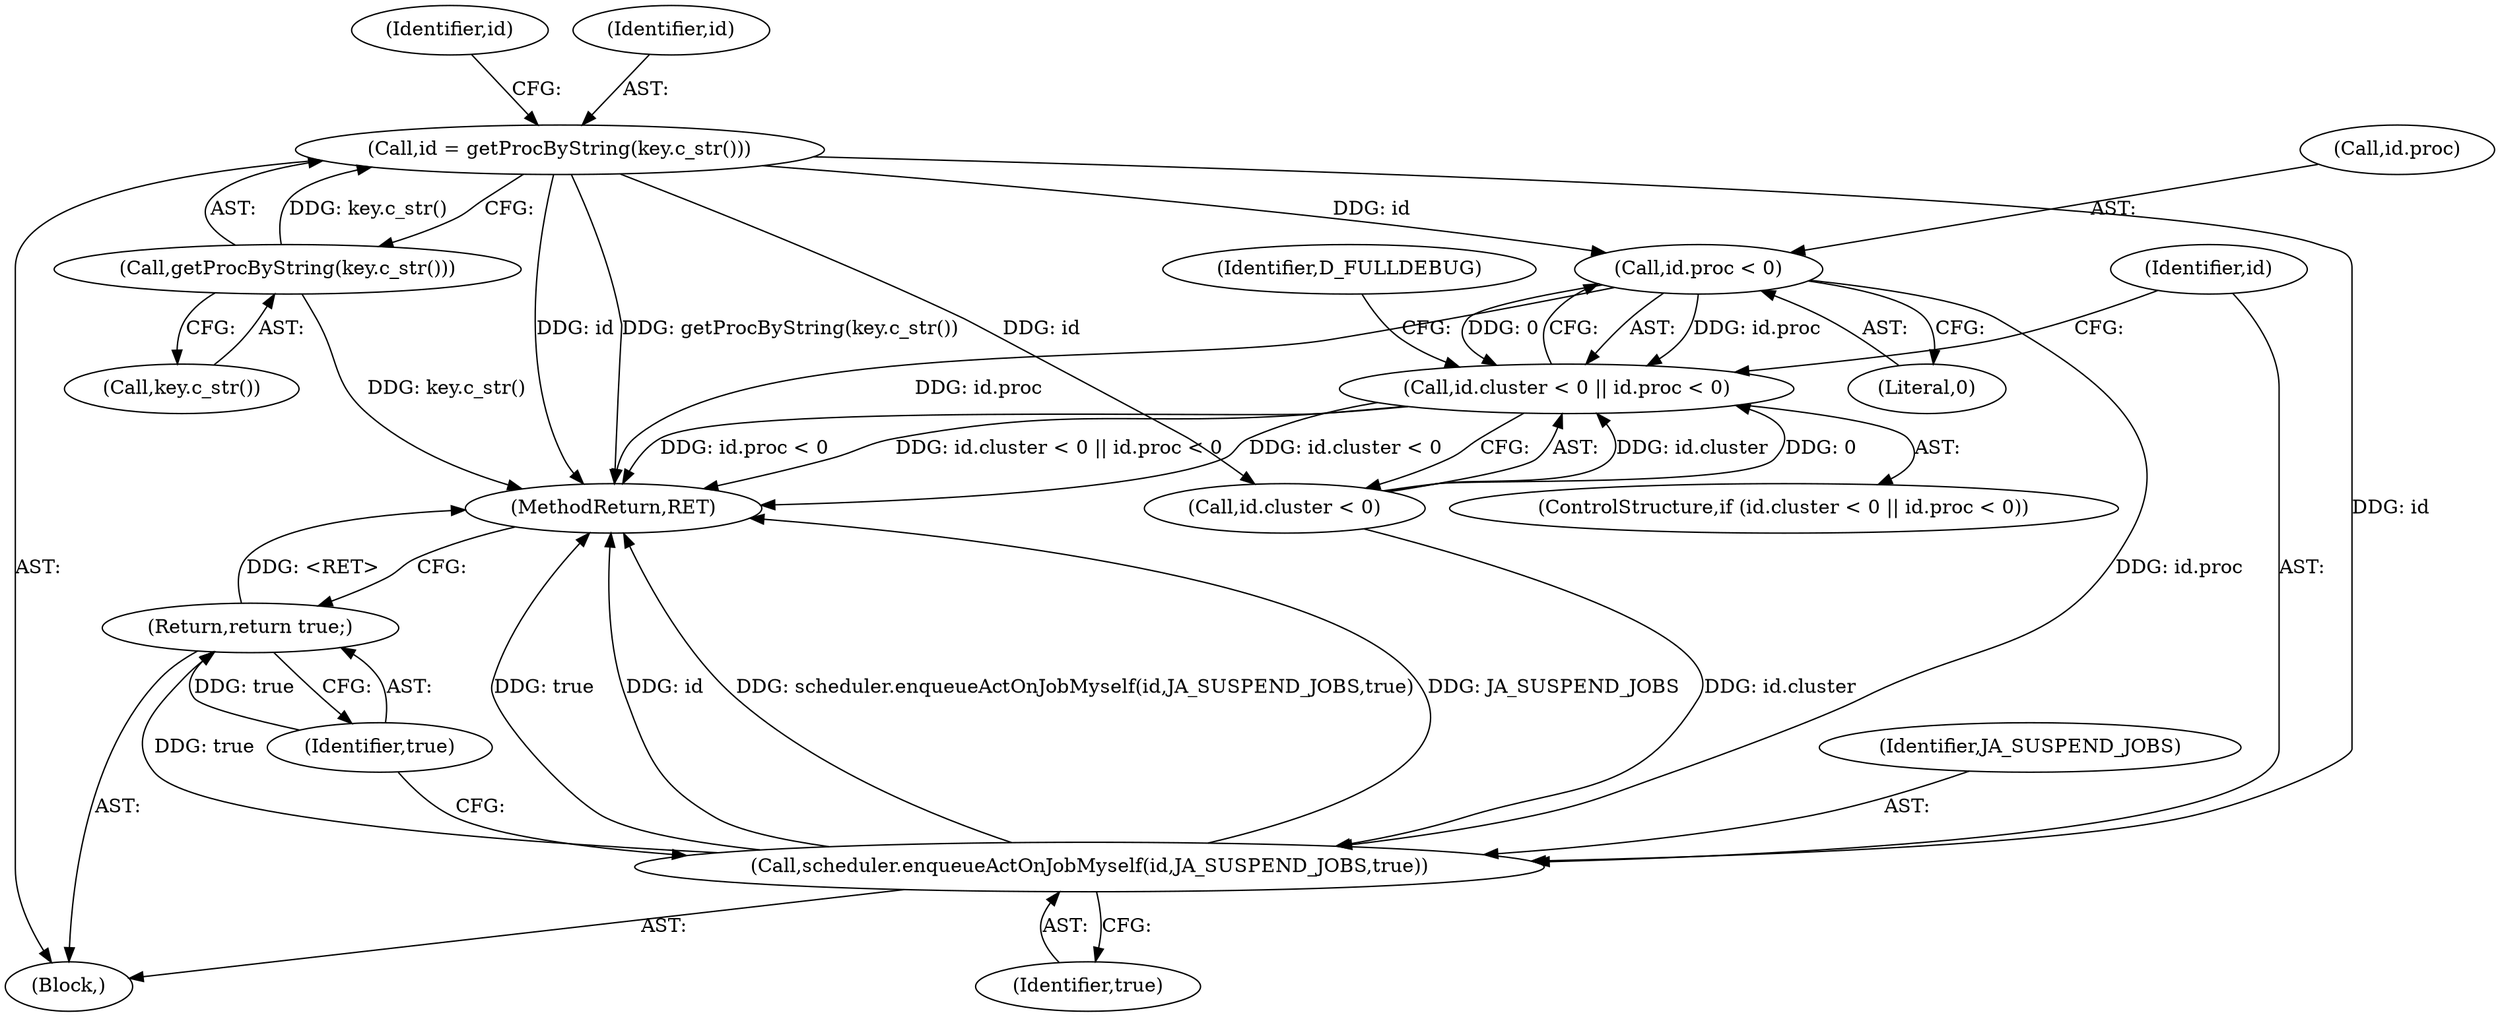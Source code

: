 digraph "1_htcondor_8f9b304c4f6c0a98dafa61b2c0e4beb3b70e4c84_5@del" {
"1000118" [label="(Call,id.proc < 0)"];
"1000107" [label="(Call,id = getProcByString(key.c_str()))"];
"1000109" [label="(Call,getProcByString(key.c_str()))"];
"1000112" [label="(Call,id.cluster < 0 || id.proc < 0)"];
"1000133" [label="(Call,scheduler.enqueueActOnJobMyself(id,JA_SUSPEND_JOBS,true))"];
"1000137" [label="(Return,return true;)"];
"1000115" [label="(Identifier,id)"];
"1000137" [label="(Return,return true;)"];
"1000105" [label="(Block,)"];
"1000125" [label="(Identifier,D_FULLDEBUG)"];
"1000111" [label="(ControlStructure,if (id.cluster < 0 || id.proc < 0))"];
"1000136" [label="(Identifier,true)"];
"1000107" [label="(Call,id = getProcByString(key.c_str()))"];
"1000118" [label="(Call,id.proc < 0)"];
"1000134" [label="(Identifier,id)"];
"1000119" [label="(Call,id.proc)"];
"1000108" [label="(Identifier,id)"];
"1000122" [label="(Literal,0)"];
"1000113" [label="(Call,id.cluster < 0)"];
"1000109" [label="(Call,getProcByString(key.c_str()))"];
"1000112" [label="(Call,id.cluster < 0 || id.proc < 0)"];
"1000110" [label="(Call,key.c_str())"];
"1000133" [label="(Call,scheduler.enqueueActOnJobMyself(id,JA_SUSPEND_JOBS,true))"];
"1000135" [label="(Identifier,JA_SUSPEND_JOBS)"];
"1000138" [label="(Identifier,true)"];
"1000139" [label="(MethodReturn,RET)"];
"1000118" -> "1000112"  [label="AST: "];
"1000118" -> "1000122"  [label="CFG: "];
"1000119" -> "1000118"  [label="AST: "];
"1000122" -> "1000118"  [label="AST: "];
"1000112" -> "1000118"  [label="CFG: "];
"1000118" -> "1000139"  [label="DDG: id.proc"];
"1000118" -> "1000112"  [label="DDG: id.proc"];
"1000118" -> "1000112"  [label="DDG: 0"];
"1000107" -> "1000118"  [label="DDG: id"];
"1000118" -> "1000133"  [label="DDG: id.proc"];
"1000107" -> "1000105"  [label="AST: "];
"1000107" -> "1000109"  [label="CFG: "];
"1000108" -> "1000107"  [label="AST: "];
"1000109" -> "1000107"  [label="AST: "];
"1000115" -> "1000107"  [label="CFG: "];
"1000107" -> "1000139"  [label="DDG: id"];
"1000107" -> "1000139"  [label="DDG: getProcByString(key.c_str())"];
"1000109" -> "1000107"  [label="DDG: key.c_str()"];
"1000107" -> "1000113"  [label="DDG: id"];
"1000107" -> "1000133"  [label="DDG: id"];
"1000109" -> "1000110"  [label="CFG: "];
"1000110" -> "1000109"  [label="AST: "];
"1000109" -> "1000139"  [label="DDG: key.c_str()"];
"1000112" -> "1000111"  [label="AST: "];
"1000112" -> "1000113"  [label="CFG: "];
"1000113" -> "1000112"  [label="AST: "];
"1000125" -> "1000112"  [label="CFG: "];
"1000134" -> "1000112"  [label="CFG: "];
"1000112" -> "1000139"  [label="DDG: id.proc < 0"];
"1000112" -> "1000139"  [label="DDG: id.cluster < 0 || id.proc < 0"];
"1000112" -> "1000139"  [label="DDG: id.cluster < 0"];
"1000113" -> "1000112"  [label="DDG: id.cluster"];
"1000113" -> "1000112"  [label="DDG: 0"];
"1000133" -> "1000105"  [label="AST: "];
"1000133" -> "1000136"  [label="CFG: "];
"1000134" -> "1000133"  [label="AST: "];
"1000135" -> "1000133"  [label="AST: "];
"1000136" -> "1000133"  [label="AST: "];
"1000138" -> "1000133"  [label="CFG: "];
"1000133" -> "1000139"  [label="DDG: true"];
"1000133" -> "1000139"  [label="DDG: id"];
"1000133" -> "1000139"  [label="DDG: scheduler.enqueueActOnJobMyself(id,JA_SUSPEND_JOBS,true)"];
"1000133" -> "1000139"  [label="DDG: JA_SUSPEND_JOBS"];
"1000113" -> "1000133"  [label="DDG: id.cluster"];
"1000133" -> "1000137"  [label="DDG: true"];
"1000137" -> "1000105"  [label="AST: "];
"1000137" -> "1000138"  [label="CFG: "];
"1000138" -> "1000137"  [label="AST: "];
"1000139" -> "1000137"  [label="CFG: "];
"1000137" -> "1000139"  [label="DDG: <RET>"];
"1000138" -> "1000137"  [label="DDG: true"];
}
